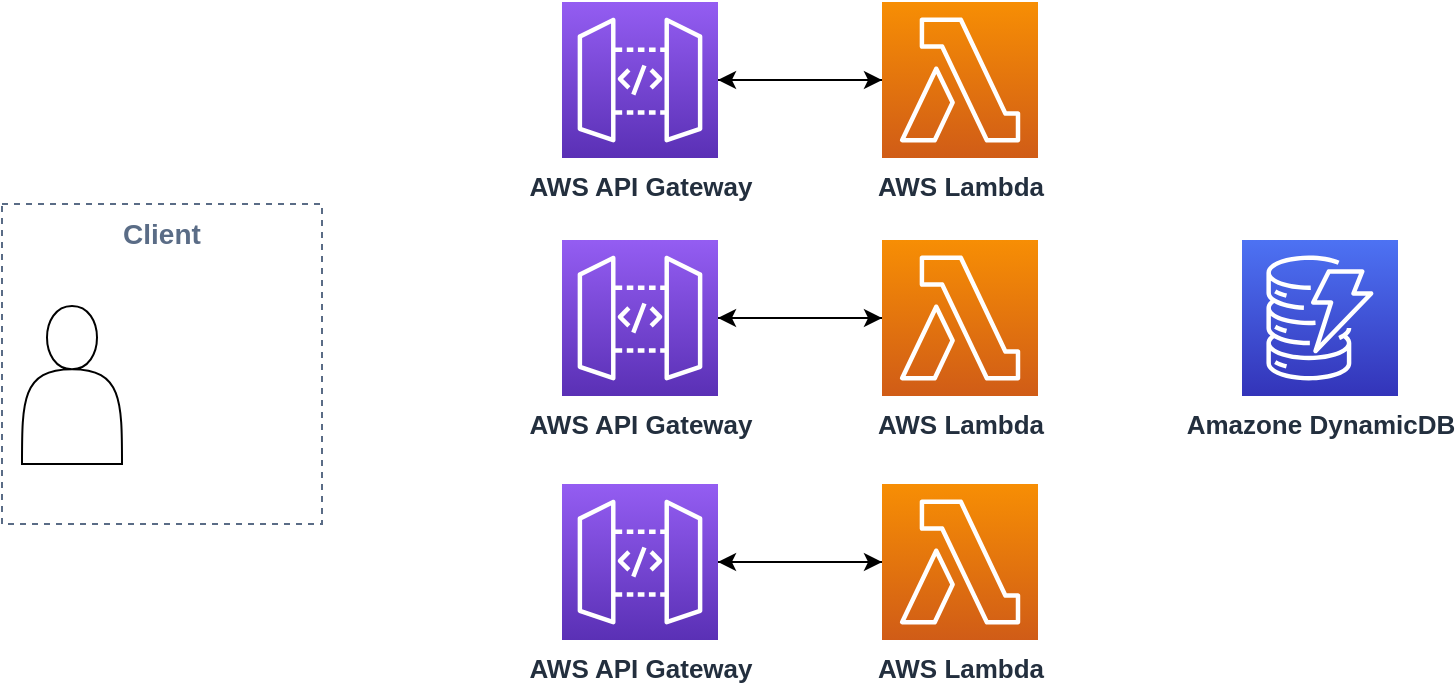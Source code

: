 <mxfile version="21.1.2" type="github">
  <diagram name="페이지-1" id="t-yoXFfWsxb9NFPnw0J1">
    <mxGraphModel dx="1437" dy="874" grid="1" gridSize="10" guides="1" tooltips="1" connect="1" arrows="1" fold="1" page="1" pageScale="1" pageWidth="827" pageHeight="1169" math="0" shadow="0">
      <root>
        <mxCell id="0" />
        <mxCell id="1" parent="0" />
        <mxCell id="emlEC8Lg0jCze4tRTVf4-13" style="edgeStyle=orthogonalEdgeStyle;rounded=0;orthogonalLoop=1;jettySize=auto;html=1;entryX=0;entryY=0.5;entryDx=0;entryDy=0;entryPerimeter=0;" edge="1" parent="1" source="emlEC8Lg0jCze4tRTVf4-2" target="emlEC8Lg0jCze4tRTVf4-3">
          <mxGeometry relative="1" as="geometry" />
        </mxCell>
        <mxCell id="emlEC8Lg0jCze4tRTVf4-2" value="&lt;b&gt;&lt;font style=&quot;font-size: 13px;&quot;&gt;AWS API Gateway&lt;br&gt;&lt;/font&gt;&lt;/b&gt;" style="sketch=0;points=[[0,0,0],[0.25,0,0],[0.5,0,0],[0.75,0,0],[1,0,0],[0,1,0],[0.25,1,0],[0.5,1,0],[0.75,1,0],[1,1,0],[0,0.25,0],[0,0.5,0],[0,0.75,0],[1,0.25,0],[1,0.5,0],[1,0.75,0]];outlineConnect=0;fontColor=#232F3E;gradientColor=#945DF2;gradientDirection=north;fillColor=#5A30B5;strokeColor=#ffffff;dashed=0;verticalLabelPosition=bottom;verticalAlign=top;align=center;html=1;fontSize=12;fontStyle=0;aspect=fixed;shape=mxgraph.aws4.resourceIcon;resIcon=mxgraph.aws4.api_gateway;" vertex="1" parent="1">
          <mxGeometry x="320" y="199" width="78" height="78" as="geometry" />
        </mxCell>
        <mxCell id="emlEC8Lg0jCze4tRTVf4-15" style="edgeStyle=orthogonalEdgeStyle;rounded=0;orthogonalLoop=1;jettySize=auto;html=1;entryX=1;entryY=0.5;entryDx=0;entryDy=0;entryPerimeter=0;" edge="1" parent="1" source="emlEC8Lg0jCze4tRTVf4-3" target="emlEC8Lg0jCze4tRTVf4-2">
          <mxGeometry relative="1" as="geometry" />
        </mxCell>
        <mxCell id="emlEC8Lg0jCze4tRTVf4-3" value="&lt;b&gt;&lt;font style=&quot;font-size: 13px;&quot;&gt;AWS Lambda&lt;/font&gt;&lt;/b&gt;" style="sketch=0;points=[[0,0,0],[0.25,0,0],[0.5,0,0],[0.75,0,0],[1,0,0],[0,1,0],[0.25,1,0],[0.5,1,0],[0.75,1,0],[1,1,0],[0,0.25,0],[0,0.5,0],[0,0.75,0],[1,0.25,0],[1,0.5,0],[1,0.75,0]];outlineConnect=0;fontColor=#232F3E;gradientColor=#F78E04;gradientDirection=north;fillColor=#D05C17;strokeColor=#ffffff;dashed=0;verticalLabelPosition=bottom;verticalAlign=top;align=center;html=1;fontSize=12;fontStyle=0;aspect=fixed;shape=mxgraph.aws4.resourceIcon;resIcon=mxgraph.aws4.lambda;" vertex="1" parent="1">
          <mxGeometry x="480" y="199" width="78" height="78" as="geometry" />
        </mxCell>
        <mxCell id="emlEC8Lg0jCze4tRTVf4-8" value="" style="group" vertex="1" connectable="0" parent="1">
          <mxGeometry x="40" y="300" width="160" height="160" as="geometry" />
        </mxCell>
        <mxCell id="emlEC8Lg0jCze4tRTVf4-4" value="" style="shape=image;verticalLabelPosition=bottom;labelBackgroundColor=default;verticalAlign=top;aspect=fixed;imageAspect=0;image=https://reactjs-kr.firebaseapp.com/logo-og.png;clipPath=inset(18.35% 33.33% 18.35% 33.33%);" vertex="1" parent="emlEC8Lg0jCze4tRTVf4-8">
          <mxGeometry x="70" y="51" width="80" height="80" as="geometry" />
        </mxCell>
        <mxCell id="emlEC8Lg0jCze4tRTVf4-5" value="" style="shape=actor;whiteSpace=wrap;html=1;" vertex="1" parent="emlEC8Lg0jCze4tRTVf4-8">
          <mxGeometry x="10" y="51" width="50" height="79" as="geometry" />
        </mxCell>
        <mxCell id="emlEC8Lg0jCze4tRTVf4-7" value="&lt;b&gt;&lt;font style=&quot;font-size: 14px;&quot;&gt;Client&lt;/font&gt;&lt;/b&gt;" style="fillColor=none;strokeColor=#5A6C86;dashed=1;verticalAlign=top;fontStyle=0;fontColor=#5A6C86;whiteSpace=wrap;html=1;" vertex="1" parent="emlEC8Lg0jCze4tRTVf4-8">
          <mxGeometry width="160" height="160" as="geometry" />
        </mxCell>
        <mxCell id="emlEC8Lg0jCze4tRTVf4-10" value="&lt;b&gt;&lt;font style=&quot;font-size: 13px;&quot;&gt;Amazone DynamicDB&lt;/font&gt;&lt;/b&gt;" style="sketch=0;points=[[0,0,0],[0.25,0,0],[0.5,0,0],[0.75,0,0],[1,0,0],[0,1,0],[0.25,1,0],[0.5,1,0],[0.75,1,0],[1,1,0],[0,0.25,0],[0,0.5,0],[0,0.75,0],[1,0.25,0],[1,0.5,0],[1,0.75,0]];outlineConnect=0;fontColor=#232F3E;gradientColor=#4D72F3;gradientDirection=north;fillColor=#3334B9;strokeColor=#ffffff;dashed=0;verticalLabelPosition=bottom;verticalAlign=top;align=center;html=1;fontSize=12;fontStyle=0;aspect=fixed;shape=mxgraph.aws4.resourceIcon;resIcon=mxgraph.aws4.dynamodb;" vertex="1" parent="1">
          <mxGeometry x="660" y="318" width="78" height="78" as="geometry" />
        </mxCell>
        <mxCell id="emlEC8Lg0jCze4tRTVf4-18" style="edgeStyle=orthogonalEdgeStyle;rounded=0;orthogonalLoop=1;jettySize=auto;html=1;entryX=0;entryY=0.5;entryDx=0;entryDy=0;entryPerimeter=0;" edge="1" parent="1" source="emlEC8Lg0jCze4tRTVf4-19" target="emlEC8Lg0jCze4tRTVf4-21">
          <mxGeometry relative="1" as="geometry" />
        </mxCell>
        <mxCell id="emlEC8Lg0jCze4tRTVf4-19" value="&lt;b&gt;&lt;font style=&quot;font-size: 13px;&quot;&gt;AWS API Gateway&lt;br&gt;&lt;/font&gt;&lt;/b&gt;" style="sketch=0;points=[[0,0,0],[0.25,0,0],[0.5,0,0],[0.75,0,0],[1,0,0],[0,1,0],[0.25,1,0],[0.5,1,0],[0.75,1,0],[1,1,0],[0,0.25,0],[0,0.5,0],[0,0.75,0],[1,0.25,0],[1,0.5,0],[1,0.75,0]];outlineConnect=0;fontColor=#232F3E;gradientColor=#945DF2;gradientDirection=north;fillColor=#5A30B5;strokeColor=#ffffff;dashed=0;verticalLabelPosition=bottom;verticalAlign=top;align=center;html=1;fontSize=12;fontStyle=0;aspect=fixed;shape=mxgraph.aws4.resourceIcon;resIcon=mxgraph.aws4.api_gateway;" vertex="1" parent="1">
          <mxGeometry x="320" y="318" width="78" height="78" as="geometry" />
        </mxCell>
        <mxCell id="emlEC8Lg0jCze4tRTVf4-20" style="edgeStyle=orthogonalEdgeStyle;rounded=0;orthogonalLoop=1;jettySize=auto;html=1;entryX=1;entryY=0.5;entryDx=0;entryDy=0;entryPerimeter=0;" edge="1" parent="1" source="emlEC8Lg0jCze4tRTVf4-21" target="emlEC8Lg0jCze4tRTVf4-19">
          <mxGeometry relative="1" as="geometry" />
        </mxCell>
        <mxCell id="emlEC8Lg0jCze4tRTVf4-21" value="&lt;b&gt;&lt;font style=&quot;font-size: 13px;&quot;&gt;AWS Lambda&lt;/font&gt;&lt;/b&gt;" style="sketch=0;points=[[0,0,0],[0.25,0,0],[0.5,0,0],[0.75,0,0],[1,0,0],[0,1,0],[0.25,1,0],[0.5,1,0],[0.75,1,0],[1,1,0],[0,0.25,0],[0,0.5,0],[0,0.75,0],[1,0.25,0],[1,0.5,0],[1,0.75,0]];outlineConnect=0;fontColor=#232F3E;gradientColor=#F78E04;gradientDirection=north;fillColor=#D05C17;strokeColor=#ffffff;dashed=0;verticalLabelPosition=bottom;verticalAlign=top;align=center;html=1;fontSize=12;fontStyle=0;aspect=fixed;shape=mxgraph.aws4.resourceIcon;resIcon=mxgraph.aws4.lambda;" vertex="1" parent="1">
          <mxGeometry x="480" y="318" width="78" height="78" as="geometry" />
        </mxCell>
        <mxCell id="emlEC8Lg0jCze4tRTVf4-22" style="edgeStyle=orthogonalEdgeStyle;rounded=0;orthogonalLoop=1;jettySize=auto;html=1;entryX=0;entryY=0.5;entryDx=0;entryDy=0;entryPerimeter=0;" edge="1" parent="1" source="emlEC8Lg0jCze4tRTVf4-23" target="emlEC8Lg0jCze4tRTVf4-25">
          <mxGeometry relative="1" as="geometry" />
        </mxCell>
        <mxCell id="emlEC8Lg0jCze4tRTVf4-23" value="&lt;b&gt;&lt;font style=&quot;font-size: 13px;&quot;&gt;AWS API Gateway&lt;br&gt;&lt;/font&gt;&lt;/b&gt;" style="sketch=0;points=[[0,0,0],[0.25,0,0],[0.5,0,0],[0.75,0,0],[1,0,0],[0,1,0],[0.25,1,0],[0.5,1,0],[0.75,1,0],[1,1,0],[0,0.25,0],[0,0.5,0],[0,0.75,0],[1,0.25,0],[1,0.5,0],[1,0.75,0]];outlineConnect=0;fontColor=#232F3E;gradientColor=#945DF2;gradientDirection=north;fillColor=#5A30B5;strokeColor=#ffffff;dashed=0;verticalLabelPosition=bottom;verticalAlign=top;align=center;html=1;fontSize=12;fontStyle=0;aspect=fixed;shape=mxgraph.aws4.resourceIcon;resIcon=mxgraph.aws4.api_gateway;" vertex="1" parent="1">
          <mxGeometry x="320" y="440" width="78" height="78" as="geometry" />
        </mxCell>
        <mxCell id="emlEC8Lg0jCze4tRTVf4-24" style="edgeStyle=orthogonalEdgeStyle;rounded=0;orthogonalLoop=1;jettySize=auto;html=1;entryX=1;entryY=0.5;entryDx=0;entryDy=0;entryPerimeter=0;" edge="1" parent="1" source="emlEC8Lg0jCze4tRTVf4-25" target="emlEC8Lg0jCze4tRTVf4-23">
          <mxGeometry relative="1" as="geometry" />
        </mxCell>
        <mxCell id="emlEC8Lg0jCze4tRTVf4-25" value="&lt;b&gt;&lt;font style=&quot;font-size: 13px;&quot;&gt;AWS Lambda&lt;/font&gt;&lt;/b&gt;" style="sketch=0;points=[[0,0,0],[0.25,0,0],[0.5,0,0],[0.75,0,0],[1,0,0],[0,1,0],[0.25,1,0],[0.5,1,0],[0.75,1,0],[1,1,0],[0,0.25,0],[0,0.5,0],[0,0.75,0],[1,0.25,0],[1,0.5,0],[1,0.75,0]];outlineConnect=0;fontColor=#232F3E;gradientColor=#F78E04;gradientDirection=north;fillColor=#D05C17;strokeColor=#ffffff;dashed=0;verticalLabelPosition=bottom;verticalAlign=top;align=center;html=1;fontSize=12;fontStyle=0;aspect=fixed;shape=mxgraph.aws4.resourceIcon;resIcon=mxgraph.aws4.lambda;" vertex="1" parent="1">
          <mxGeometry x="480" y="440" width="78" height="78" as="geometry" />
        </mxCell>
      </root>
    </mxGraphModel>
  </diagram>
</mxfile>
